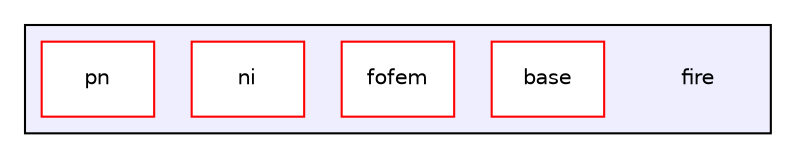 digraph "fire" {
  compound=true
  node [ fontsize="10", fontname="Helvetica"];
  edge [ labelfontsize="10", labelfontname="Helvetica"];
  subgraph clusterdir_33212c8ade05a65440a43549ad942525 {
    graph [ bgcolor="#eeeeff", pencolor="black", label="" URL="dir_33212c8ade05a65440a43549ad942525.html"];
    dir_33212c8ade05a65440a43549ad942525 [shape=plaintext label="fire"];
    dir_a4f6e0fa2061de6ae49d13f5563d3a5d [shape=box label="base" color="red" fillcolor="white" style="filled" URL="dir_a4f6e0fa2061de6ae49d13f5563d3a5d.html"];
    dir_906aa311b310fad8b854a74552967544 [shape=box label="fofem" color="red" fillcolor="white" style="filled" URL="dir_906aa311b310fad8b854a74552967544.html"];
    dir_292acd9fd264be93ca7ea52743ecce54 [shape=box label="ni" color="red" fillcolor="white" style="filled" URL="dir_292acd9fd264be93ca7ea52743ecce54.html"];
    dir_797ada12858e7d81e04d2af127577a64 [shape=box label="pn" color="red" fillcolor="white" style="filled" URL="dir_797ada12858e7d81e04d2af127577a64.html"];
  }
}
